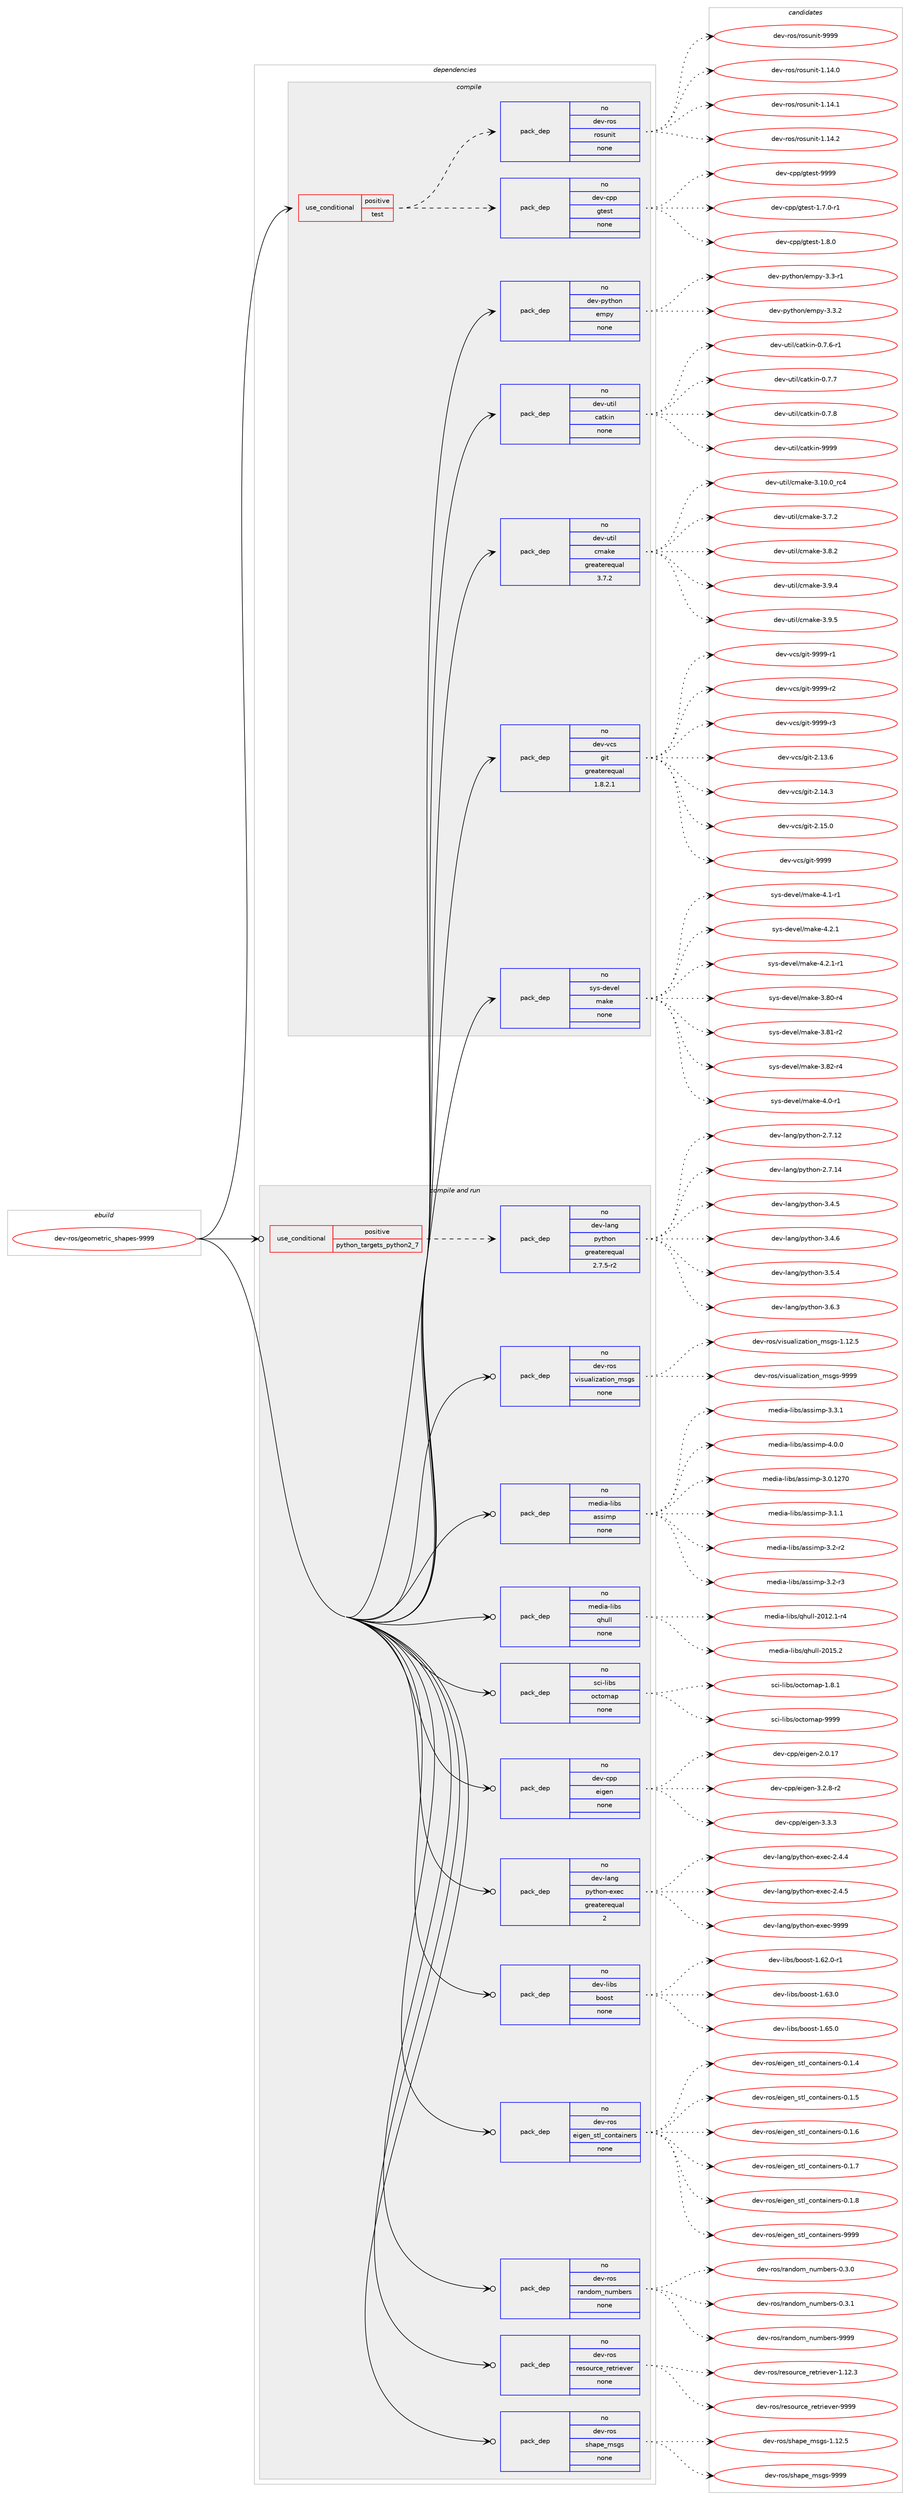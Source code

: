 digraph prolog {

# *************
# Graph options
# *************

newrank=true;
concentrate=true;
compound=true;
graph [rankdir=LR,fontname=Helvetica,fontsize=10,ranksep=1.5];#, ranksep=2.5, nodesep=0.2];
edge  [arrowhead=vee];
node  [fontname=Helvetica,fontsize=10];

# **********
# The ebuild
# **********

subgraph cluster_leftcol {
color=gray;
rank=same;
label=<<i>ebuild</i>>;
id [label="dev-ros/geometric_shapes-9999", color=red, width=4, href="../dev-ros/geometric_shapes-9999.svg"];
}

# ****************
# The dependencies
# ****************

subgraph cluster_midcol {
color=gray;
label=<<i>dependencies</i>>;
subgraph cluster_compile {
fillcolor="#eeeeee";
style=filled;
label=<<i>compile</i>>;
subgraph cond45383 {
dependency201624 [label=<<TABLE BORDER="0" CELLBORDER="1" CELLSPACING="0" CELLPADDING="4"><TR><TD ROWSPAN="3" CELLPADDING="10">use_conditional</TD></TR><TR><TD>positive</TD></TR><TR><TD>test</TD></TR></TABLE>>, shape=none, color=red];
subgraph pack152254 {
dependency201625 [label=<<TABLE BORDER="0" CELLBORDER="1" CELLSPACING="0" CELLPADDING="4" WIDTH="220"><TR><TD ROWSPAN="6" CELLPADDING="30">pack_dep</TD></TR><TR><TD WIDTH="110">no</TD></TR><TR><TD>dev-cpp</TD></TR><TR><TD>gtest</TD></TR><TR><TD>none</TD></TR><TR><TD></TD></TR></TABLE>>, shape=none, color=blue];
}
dependency201624:e -> dependency201625:w [weight=20,style="dashed",arrowhead="vee"];
subgraph pack152255 {
dependency201626 [label=<<TABLE BORDER="0" CELLBORDER="1" CELLSPACING="0" CELLPADDING="4" WIDTH="220"><TR><TD ROWSPAN="6" CELLPADDING="30">pack_dep</TD></TR><TR><TD WIDTH="110">no</TD></TR><TR><TD>dev-ros</TD></TR><TR><TD>rosunit</TD></TR><TR><TD>none</TD></TR><TR><TD></TD></TR></TABLE>>, shape=none, color=blue];
}
dependency201624:e -> dependency201626:w [weight=20,style="dashed",arrowhead="vee"];
}
id:e -> dependency201624:w [weight=20,style="solid",arrowhead="vee"];
subgraph pack152256 {
dependency201627 [label=<<TABLE BORDER="0" CELLBORDER="1" CELLSPACING="0" CELLPADDING="4" WIDTH="220"><TR><TD ROWSPAN="6" CELLPADDING="30">pack_dep</TD></TR><TR><TD WIDTH="110">no</TD></TR><TR><TD>dev-python</TD></TR><TR><TD>empy</TD></TR><TR><TD>none</TD></TR><TR><TD></TD></TR></TABLE>>, shape=none, color=blue];
}
id:e -> dependency201627:w [weight=20,style="solid",arrowhead="vee"];
subgraph pack152257 {
dependency201628 [label=<<TABLE BORDER="0" CELLBORDER="1" CELLSPACING="0" CELLPADDING="4" WIDTH="220"><TR><TD ROWSPAN="6" CELLPADDING="30">pack_dep</TD></TR><TR><TD WIDTH="110">no</TD></TR><TR><TD>dev-util</TD></TR><TR><TD>catkin</TD></TR><TR><TD>none</TD></TR><TR><TD></TD></TR></TABLE>>, shape=none, color=blue];
}
id:e -> dependency201628:w [weight=20,style="solid",arrowhead="vee"];
subgraph pack152258 {
dependency201629 [label=<<TABLE BORDER="0" CELLBORDER="1" CELLSPACING="0" CELLPADDING="4" WIDTH="220"><TR><TD ROWSPAN="6" CELLPADDING="30">pack_dep</TD></TR><TR><TD WIDTH="110">no</TD></TR><TR><TD>dev-util</TD></TR><TR><TD>cmake</TD></TR><TR><TD>greaterequal</TD></TR><TR><TD>3.7.2</TD></TR></TABLE>>, shape=none, color=blue];
}
id:e -> dependency201629:w [weight=20,style="solid",arrowhead="vee"];
subgraph pack152259 {
dependency201630 [label=<<TABLE BORDER="0" CELLBORDER="1" CELLSPACING="0" CELLPADDING="4" WIDTH="220"><TR><TD ROWSPAN="6" CELLPADDING="30">pack_dep</TD></TR><TR><TD WIDTH="110">no</TD></TR><TR><TD>dev-vcs</TD></TR><TR><TD>git</TD></TR><TR><TD>greaterequal</TD></TR><TR><TD>1.8.2.1</TD></TR></TABLE>>, shape=none, color=blue];
}
id:e -> dependency201630:w [weight=20,style="solid",arrowhead="vee"];
subgraph pack152260 {
dependency201631 [label=<<TABLE BORDER="0" CELLBORDER="1" CELLSPACING="0" CELLPADDING="4" WIDTH="220"><TR><TD ROWSPAN="6" CELLPADDING="30">pack_dep</TD></TR><TR><TD WIDTH="110">no</TD></TR><TR><TD>sys-devel</TD></TR><TR><TD>make</TD></TR><TR><TD>none</TD></TR><TR><TD></TD></TR></TABLE>>, shape=none, color=blue];
}
id:e -> dependency201631:w [weight=20,style="solid",arrowhead="vee"];
}
subgraph cluster_compileandrun {
fillcolor="#eeeeee";
style=filled;
label=<<i>compile and run</i>>;
subgraph cond45384 {
dependency201632 [label=<<TABLE BORDER="0" CELLBORDER="1" CELLSPACING="0" CELLPADDING="4"><TR><TD ROWSPAN="3" CELLPADDING="10">use_conditional</TD></TR><TR><TD>positive</TD></TR><TR><TD>python_targets_python2_7</TD></TR></TABLE>>, shape=none, color=red];
subgraph pack152261 {
dependency201633 [label=<<TABLE BORDER="0" CELLBORDER="1" CELLSPACING="0" CELLPADDING="4" WIDTH="220"><TR><TD ROWSPAN="6" CELLPADDING="30">pack_dep</TD></TR><TR><TD WIDTH="110">no</TD></TR><TR><TD>dev-lang</TD></TR><TR><TD>python</TD></TR><TR><TD>greaterequal</TD></TR><TR><TD>2.7.5-r2</TD></TR></TABLE>>, shape=none, color=blue];
}
dependency201632:e -> dependency201633:w [weight=20,style="dashed",arrowhead="vee"];
}
id:e -> dependency201632:w [weight=20,style="solid",arrowhead="odotvee"];
subgraph pack152262 {
dependency201634 [label=<<TABLE BORDER="0" CELLBORDER="1" CELLSPACING="0" CELLPADDING="4" WIDTH="220"><TR><TD ROWSPAN="6" CELLPADDING="30">pack_dep</TD></TR><TR><TD WIDTH="110">no</TD></TR><TR><TD>dev-cpp</TD></TR><TR><TD>eigen</TD></TR><TR><TD>none</TD></TR><TR><TD></TD></TR></TABLE>>, shape=none, color=blue];
}
id:e -> dependency201634:w [weight=20,style="solid",arrowhead="odotvee"];
subgraph pack152263 {
dependency201635 [label=<<TABLE BORDER="0" CELLBORDER="1" CELLSPACING="0" CELLPADDING="4" WIDTH="220"><TR><TD ROWSPAN="6" CELLPADDING="30">pack_dep</TD></TR><TR><TD WIDTH="110">no</TD></TR><TR><TD>dev-lang</TD></TR><TR><TD>python-exec</TD></TR><TR><TD>greaterequal</TD></TR><TR><TD>2</TD></TR></TABLE>>, shape=none, color=blue];
}
id:e -> dependency201635:w [weight=20,style="solid",arrowhead="odotvee"];
subgraph pack152264 {
dependency201636 [label=<<TABLE BORDER="0" CELLBORDER="1" CELLSPACING="0" CELLPADDING="4" WIDTH="220"><TR><TD ROWSPAN="6" CELLPADDING="30">pack_dep</TD></TR><TR><TD WIDTH="110">no</TD></TR><TR><TD>dev-libs</TD></TR><TR><TD>boost</TD></TR><TR><TD>none</TD></TR><TR><TD></TD></TR></TABLE>>, shape=none, color=blue];
}
id:e -> dependency201636:w [weight=20,style="solid",arrowhead="odotvee"];
subgraph pack152265 {
dependency201637 [label=<<TABLE BORDER="0" CELLBORDER="1" CELLSPACING="0" CELLPADDING="4" WIDTH="220"><TR><TD ROWSPAN="6" CELLPADDING="30">pack_dep</TD></TR><TR><TD WIDTH="110">no</TD></TR><TR><TD>dev-ros</TD></TR><TR><TD>eigen_stl_containers</TD></TR><TR><TD>none</TD></TR><TR><TD></TD></TR></TABLE>>, shape=none, color=blue];
}
id:e -> dependency201637:w [weight=20,style="solid",arrowhead="odotvee"];
subgraph pack152266 {
dependency201638 [label=<<TABLE BORDER="0" CELLBORDER="1" CELLSPACING="0" CELLPADDING="4" WIDTH="220"><TR><TD ROWSPAN="6" CELLPADDING="30">pack_dep</TD></TR><TR><TD WIDTH="110">no</TD></TR><TR><TD>dev-ros</TD></TR><TR><TD>random_numbers</TD></TR><TR><TD>none</TD></TR><TR><TD></TD></TR></TABLE>>, shape=none, color=blue];
}
id:e -> dependency201638:w [weight=20,style="solid",arrowhead="odotvee"];
subgraph pack152267 {
dependency201639 [label=<<TABLE BORDER="0" CELLBORDER="1" CELLSPACING="0" CELLPADDING="4" WIDTH="220"><TR><TD ROWSPAN="6" CELLPADDING="30">pack_dep</TD></TR><TR><TD WIDTH="110">no</TD></TR><TR><TD>dev-ros</TD></TR><TR><TD>resource_retriever</TD></TR><TR><TD>none</TD></TR><TR><TD></TD></TR></TABLE>>, shape=none, color=blue];
}
id:e -> dependency201639:w [weight=20,style="solid",arrowhead="odotvee"];
subgraph pack152268 {
dependency201640 [label=<<TABLE BORDER="0" CELLBORDER="1" CELLSPACING="0" CELLPADDING="4" WIDTH="220"><TR><TD ROWSPAN="6" CELLPADDING="30">pack_dep</TD></TR><TR><TD WIDTH="110">no</TD></TR><TR><TD>dev-ros</TD></TR><TR><TD>shape_msgs</TD></TR><TR><TD>none</TD></TR><TR><TD></TD></TR></TABLE>>, shape=none, color=blue];
}
id:e -> dependency201640:w [weight=20,style="solid",arrowhead="odotvee"];
subgraph pack152269 {
dependency201641 [label=<<TABLE BORDER="0" CELLBORDER="1" CELLSPACING="0" CELLPADDING="4" WIDTH="220"><TR><TD ROWSPAN="6" CELLPADDING="30">pack_dep</TD></TR><TR><TD WIDTH="110">no</TD></TR><TR><TD>dev-ros</TD></TR><TR><TD>visualization_msgs</TD></TR><TR><TD>none</TD></TR><TR><TD></TD></TR></TABLE>>, shape=none, color=blue];
}
id:e -> dependency201641:w [weight=20,style="solid",arrowhead="odotvee"];
subgraph pack152270 {
dependency201642 [label=<<TABLE BORDER="0" CELLBORDER="1" CELLSPACING="0" CELLPADDING="4" WIDTH="220"><TR><TD ROWSPAN="6" CELLPADDING="30">pack_dep</TD></TR><TR><TD WIDTH="110">no</TD></TR><TR><TD>media-libs</TD></TR><TR><TD>assimp</TD></TR><TR><TD>none</TD></TR><TR><TD></TD></TR></TABLE>>, shape=none, color=blue];
}
id:e -> dependency201642:w [weight=20,style="solid",arrowhead="odotvee"];
subgraph pack152271 {
dependency201643 [label=<<TABLE BORDER="0" CELLBORDER="1" CELLSPACING="0" CELLPADDING="4" WIDTH="220"><TR><TD ROWSPAN="6" CELLPADDING="30">pack_dep</TD></TR><TR><TD WIDTH="110">no</TD></TR><TR><TD>media-libs</TD></TR><TR><TD>qhull</TD></TR><TR><TD>none</TD></TR><TR><TD></TD></TR></TABLE>>, shape=none, color=blue];
}
id:e -> dependency201643:w [weight=20,style="solid",arrowhead="odotvee"];
subgraph pack152272 {
dependency201644 [label=<<TABLE BORDER="0" CELLBORDER="1" CELLSPACING="0" CELLPADDING="4" WIDTH="220"><TR><TD ROWSPAN="6" CELLPADDING="30">pack_dep</TD></TR><TR><TD WIDTH="110">no</TD></TR><TR><TD>sci-libs</TD></TR><TR><TD>octomap</TD></TR><TR><TD>none</TD></TR><TR><TD></TD></TR></TABLE>>, shape=none, color=blue];
}
id:e -> dependency201644:w [weight=20,style="solid",arrowhead="odotvee"];
}
subgraph cluster_run {
fillcolor="#eeeeee";
style=filled;
label=<<i>run</i>>;
}
}

# **************
# The candidates
# **************

subgraph cluster_choices {
rank=same;
color=gray;
label=<<i>candidates</i>>;

subgraph choice152254 {
color=black;
nodesep=1;
choice1001011184599112112471031161011151164549465546484511449 [label="dev-cpp/gtest-1.7.0-r1", color=red, width=4,href="../dev-cpp/gtest-1.7.0-r1.svg"];
choice100101118459911211247103116101115116454946564648 [label="dev-cpp/gtest-1.8.0", color=red, width=4,href="../dev-cpp/gtest-1.8.0.svg"];
choice1001011184599112112471031161011151164557575757 [label="dev-cpp/gtest-9999", color=red, width=4,href="../dev-cpp/gtest-9999.svg"];
dependency201625:e -> choice1001011184599112112471031161011151164549465546484511449:w [style=dotted,weight="100"];
dependency201625:e -> choice100101118459911211247103116101115116454946564648:w [style=dotted,weight="100"];
dependency201625:e -> choice1001011184599112112471031161011151164557575757:w [style=dotted,weight="100"];
}
subgraph choice152255 {
color=black;
nodesep=1;
choice100101118451141111154711411111511711010511645494649524648 [label="dev-ros/rosunit-1.14.0", color=red, width=4,href="../dev-ros/rosunit-1.14.0.svg"];
choice100101118451141111154711411111511711010511645494649524649 [label="dev-ros/rosunit-1.14.1", color=red, width=4,href="../dev-ros/rosunit-1.14.1.svg"];
choice100101118451141111154711411111511711010511645494649524650 [label="dev-ros/rosunit-1.14.2", color=red, width=4,href="../dev-ros/rosunit-1.14.2.svg"];
choice10010111845114111115471141111151171101051164557575757 [label="dev-ros/rosunit-9999", color=red, width=4,href="../dev-ros/rosunit-9999.svg"];
dependency201626:e -> choice100101118451141111154711411111511711010511645494649524648:w [style=dotted,weight="100"];
dependency201626:e -> choice100101118451141111154711411111511711010511645494649524649:w [style=dotted,weight="100"];
dependency201626:e -> choice100101118451141111154711411111511711010511645494649524650:w [style=dotted,weight="100"];
dependency201626:e -> choice10010111845114111115471141111151171101051164557575757:w [style=dotted,weight="100"];
}
subgraph choice152256 {
color=black;
nodesep=1;
choice1001011184511212111610411111047101109112121455146514511449 [label="dev-python/empy-3.3-r1", color=red, width=4,href="../dev-python/empy-3.3-r1.svg"];
choice1001011184511212111610411111047101109112121455146514650 [label="dev-python/empy-3.3.2", color=red, width=4,href="../dev-python/empy-3.3.2.svg"];
dependency201627:e -> choice1001011184511212111610411111047101109112121455146514511449:w [style=dotted,weight="100"];
dependency201627:e -> choice1001011184511212111610411111047101109112121455146514650:w [style=dotted,weight="100"];
}
subgraph choice152257 {
color=black;
nodesep=1;
choice100101118451171161051084799971161071051104548465546544511449 [label="dev-util/catkin-0.7.6-r1", color=red, width=4,href="../dev-util/catkin-0.7.6-r1.svg"];
choice10010111845117116105108479997116107105110454846554655 [label="dev-util/catkin-0.7.7", color=red, width=4,href="../dev-util/catkin-0.7.7.svg"];
choice10010111845117116105108479997116107105110454846554656 [label="dev-util/catkin-0.7.8", color=red, width=4,href="../dev-util/catkin-0.7.8.svg"];
choice100101118451171161051084799971161071051104557575757 [label="dev-util/catkin-9999", color=red, width=4,href="../dev-util/catkin-9999.svg"];
dependency201628:e -> choice100101118451171161051084799971161071051104548465546544511449:w [style=dotted,weight="100"];
dependency201628:e -> choice10010111845117116105108479997116107105110454846554655:w [style=dotted,weight="100"];
dependency201628:e -> choice10010111845117116105108479997116107105110454846554656:w [style=dotted,weight="100"];
dependency201628:e -> choice100101118451171161051084799971161071051104557575757:w [style=dotted,weight="100"];
}
subgraph choice152258 {
color=black;
nodesep=1;
choice1001011184511711610510847991099710710145514649484648951149952 [label="dev-util/cmake-3.10.0_rc4", color=red, width=4,href="../dev-util/cmake-3.10.0_rc4.svg"];
choice10010111845117116105108479910997107101455146554650 [label="dev-util/cmake-3.7.2", color=red, width=4,href="../dev-util/cmake-3.7.2.svg"];
choice10010111845117116105108479910997107101455146564650 [label="dev-util/cmake-3.8.2", color=red, width=4,href="../dev-util/cmake-3.8.2.svg"];
choice10010111845117116105108479910997107101455146574652 [label="dev-util/cmake-3.9.4", color=red, width=4,href="../dev-util/cmake-3.9.4.svg"];
choice10010111845117116105108479910997107101455146574653 [label="dev-util/cmake-3.9.5", color=red, width=4,href="../dev-util/cmake-3.9.5.svg"];
dependency201629:e -> choice1001011184511711610510847991099710710145514649484648951149952:w [style=dotted,weight="100"];
dependency201629:e -> choice10010111845117116105108479910997107101455146554650:w [style=dotted,weight="100"];
dependency201629:e -> choice10010111845117116105108479910997107101455146564650:w [style=dotted,weight="100"];
dependency201629:e -> choice10010111845117116105108479910997107101455146574652:w [style=dotted,weight="100"];
dependency201629:e -> choice10010111845117116105108479910997107101455146574653:w [style=dotted,weight="100"];
}
subgraph choice152259 {
color=black;
nodesep=1;
choice10010111845118991154710310511645504649514654 [label="dev-vcs/git-2.13.6", color=red, width=4,href="../dev-vcs/git-2.13.6.svg"];
choice10010111845118991154710310511645504649524651 [label="dev-vcs/git-2.14.3", color=red, width=4,href="../dev-vcs/git-2.14.3.svg"];
choice10010111845118991154710310511645504649534648 [label="dev-vcs/git-2.15.0", color=red, width=4,href="../dev-vcs/git-2.15.0.svg"];
choice1001011184511899115471031051164557575757 [label="dev-vcs/git-9999", color=red, width=4,href="../dev-vcs/git-9999.svg"];
choice10010111845118991154710310511645575757574511449 [label="dev-vcs/git-9999-r1", color=red, width=4,href="../dev-vcs/git-9999-r1.svg"];
choice10010111845118991154710310511645575757574511450 [label="dev-vcs/git-9999-r2", color=red, width=4,href="../dev-vcs/git-9999-r2.svg"];
choice10010111845118991154710310511645575757574511451 [label="dev-vcs/git-9999-r3", color=red, width=4,href="../dev-vcs/git-9999-r3.svg"];
dependency201630:e -> choice10010111845118991154710310511645504649514654:w [style=dotted,weight="100"];
dependency201630:e -> choice10010111845118991154710310511645504649524651:w [style=dotted,weight="100"];
dependency201630:e -> choice10010111845118991154710310511645504649534648:w [style=dotted,weight="100"];
dependency201630:e -> choice1001011184511899115471031051164557575757:w [style=dotted,weight="100"];
dependency201630:e -> choice10010111845118991154710310511645575757574511449:w [style=dotted,weight="100"];
dependency201630:e -> choice10010111845118991154710310511645575757574511450:w [style=dotted,weight="100"];
dependency201630:e -> choice10010111845118991154710310511645575757574511451:w [style=dotted,weight="100"];
}
subgraph choice152260 {
color=black;
nodesep=1;
choice11512111545100101118101108471099710710145514656484511452 [label="sys-devel/make-3.80-r4", color=red, width=4,href="../sys-devel/make-3.80-r4.svg"];
choice11512111545100101118101108471099710710145514656494511450 [label="sys-devel/make-3.81-r2", color=red, width=4,href="../sys-devel/make-3.81-r2.svg"];
choice11512111545100101118101108471099710710145514656504511452 [label="sys-devel/make-3.82-r4", color=red, width=4,href="../sys-devel/make-3.82-r4.svg"];
choice115121115451001011181011084710997107101455246484511449 [label="sys-devel/make-4.0-r1", color=red, width=4,href="../sys-devel/make-4.0-r1.svg"];
choice115121115451001011181011084710997107101455246494511449 [label="sys-devel/make-4.1-r1", color=red, width=4,href="../sys-devel/make-4.1-r1.svg"];
choice115121115451001011181011084710997107101455246504649 [label="sys-devel/make-4.2.1", color=red, width=4,href="../sys-devel/make-4.2.1.svg"];
choice1151211154510010111810110847109971071014552465046494511449 [label="sys-devel/make-4.2.1-r1", color=red, width=4,href="../sys-devel/make-4.2.1-r1.svg"];
dependency201631:e -> choice11512111545100101118101108471099710710145514656484511452:w [style=dotted,weight="100"];
dependency201631:e -> choice11512111545100101118101108471099710710145514656494511450:w [style=dotted,weight="100"];
dependency201631:e -> choice11512111545100101118101108471099710710145514656504511452:w [style=dotted,weight="100"];
dependency201631:e -> choice115121115451001011181011084710997107101455246484511449:w [style=dotted,weight="100"];
dependency201631:e -> choice115121115451001011181011084710997107101455246494511449:w [style=dotted,weight="100"];
dependency201631:e -> choice115121115451001011181011084710997107101455246504649:w [style=dotted,weight="100"];
dependency201631:e -> choice1151211154510010111810110847109971071014552465046494511449:w [style=dotted,weight="100"];
}
subgraph choice152261 {
color=black;
nodesep=1;
choice10010111845108971101034711212111610411111045504655464950 [label="dev-lang/python-2.7.12", color=red, width=4,href="../dev-lang/python-2.7.12.svg"];
choice10010111845108971101034711212111610411111045504655464952 [label="dev-lang/python-2.7.14", color=red, width=4,href="../dev-lang/python-2.7.14.svg"];
choice100101118451089711010347112121116104111110455146524653 [label="dev-lang/python-3.4.5", color=red, width=4,href="../dev-lang/python-3.4.5.svg"];
choice100101118451089711010347112121116104111110455146524654 [label="dev-lang/python-3.4.6", color=red, width=4,href="../dev-lang/python-3.4.6.svg"];
choice100101118451089711010347112121116104111110455146534652 [label="dev-lang/python-3.5.4", color=red, width=4,href="../dev-lang/python-3.5.4.svg"];
choice100101118451089711010347112121116104111110455146544651 [label="dev-lang/python-3.6.3", color=red, width=4,href="../dev-lang/python-3.6.3.svg"];
dependency201633:e -> choice10010111845108971101034711212111610411111045504655464950:w [style=dotted,weight="100"];
dependency201633:e -> choice10010111845108971101034711212111610411111045504655464952:w [style=dotted,weight="100"];
dependency201633:e -> choice100101118451089711010347112121116104111110455146524653:w [style=dotted,weight="100"];
dependency201633:e -> choice100101118451089711010347112121116104111110455146524654:w [style=dotted,weight="100"];
dependency201633:e -> choice100101118451089711010347112121116104111110455146534652:w [style=dotted,weight="100"];
dependency201633:e -> choice100101118451089711010347112121116104111110455146544651:w [style=dotted,weight="100"];
}
subgraph choice152262 {
color=black;
nodesep=1;
choice10010111845991121124710110510310111045504648464955 [label="dev-cpp/eigen-2.0.17", color=red, width=4,href="../dev-cpp/eigen-2.0.17.svg"];
choice1001011184599112112471011051031011104551465046564511450 [label="dev-cpp/eigen-3.2.8-r2", color=red, width=4,href="../dev-cpp/eigen-3.2.8-r2.svg"];
choice100101118459911211247101105103101110455146514651 [label="dev-cpp/eigen-3.3.3", color=red, width=4,href="../dev-cpp/eigen-3.3.3.svg"];
dependency201634:e -> choice10010111845991121124710110510310111045504648464955:w [style=dotted,weight="100"];
dependency201634:e -> choice1001011184599112112471011051031011104551465046564511450:w [style=dotted,weight="100"];
dependency201634:e -> choice100101118459911211247101105103101110455146514651:w [style=dotted,weight="100"];
}
subgraph choice152263 {
color=black;
nodesep=1;
choice1001011184510897110103471121211161041111104510112010199455046524652 [label="dev-lang/python-exec-2.4.4", color=red, width=4,href="../dev-lang/python-exec-2.4.4.svg"];
choice1001011184510897110103471121211161041111104510112010199455046524653 [label="dev-lang/python-exec-2.4.5", color=red, width=4,href="../dev-lang/python-exec-2.4.5.svg"];
choice10010111845108971101034711212111610411111045101120101994557575757 [label="dev-lang/python-exec-9999", color=red, width=4,href="../dev-lang/python-exec-9999.svg"];
dependency201635:e -> choice1001011184510897110103471121211161041111104510112010199455046524652:w [style=dotted,weight="100"];
dependency201635:e -> choice1001011184510897110103471121211161041111104510112010199455046524653:w [style=dotted,weight="100"];
dependency201635:e -> choice10010111845108971101034711212111610411111045101120101994557575757:w [style=dotted,weight="100"];
}
subgraph choice152264 {
color=black;
nodesep=1;
choice10010111845108105981154798111111115116454946545046484511449 [label="dev-libs/boost-1.62.0-r1", color=red, width=4,href="../dev-libs/boost-1.62.0-r1.svg"];
choice1001011184510810598115479811111111511645494654514648 [label="dev-libs/boost-1.63.0", color=red, width=4,href="../dev-libs/boost-1.63.0.svg"];
choice1001011184510810598115479811111111511645494654534648 [label="dev-libs/boost-1.65.0", color=red, width=4,href="../dev-libs/boost-1.65.0.svg"];
dependency201636:e -> choice10010111845108105981154798111111115116454946545046484511449:w [style=dotted,weight="100"];
dependency201636:e -> choice1001011184510810598115479811111111511645494654514648:w [style=dotted,weight="100"];
dependency201636:e -> choice1001011184510810598115479811111111511645494654534648:w [style=dotted,weight="100"];
}
subgraph choice152265 {
color=black;
nodesep=1;
choice100101118451141111154710110510310111095115116108959911111011697105110101114115454846494652 [label="dev-ros/eigen_stl_containers-0.1.4", color=red, width=4,href="../dev-ros/eigen_stl_containers-0.1.4.svg"];
choice100101118451141111154710110510310111095115116108959911111011697105110101114115454846494653 [label="dev-ros/eigen_stl_containers-0.1.5", color=red, width=4,href="../dev-ros/eigen_stl_containers-0.1.5.svg"];
choice100101118451141111154710110510310111095115116108959911111011697105110101114115454846494654 [label="dev-ros/eigen_stl_containers-0.1.6", color=red, width=4,href="../dev-ros/eigen_stl_containers-0.1.6.svg"];
choice100101118451141111154710110510310111095115116108959911111011697105110101114115454846494655 [label="dev-ros/eigen_stl_containers-0.1.7", color=red, width=4,href="../dev-ros/eigen_stl_containers-0.1.7.svg"];
choice100101118451141111154710110510310111095115116108959911111011697105110101114115454846494656 [label="dev-ros/eigen_stl_containers-0.1.8", color=red, width=4,href="../dev-ros/eigen_stl_containers-0.1.8.svg"];
choice1001011184511411111547101105103101110951151161089599111110116971051101011141154557575757 [label="dev-ros/eigen_stl_containers-9999", color=red, width=4,href="../dev-ros/eigen_stl_containers-9999.svg"];
dependency201637:e -> choice100101118451141111154710110510310111095115116108959911111011697105110101114115454846494652:w [style=dotted,weight="100"];
dependency201637:e -> choice100101118451141111154710110510310111095115116108959911111011697105110101114115454846494653:w [style=dotted,weight="100"];
dependency201637:e -> choice100101118451141111154710110510310111095115116108959911111011697105110101114115454846494654:w [style=dotted,weight="100"];
dependency201637:e -> choice100101118451141111154710110510310111095115116108959911111011697105110101114115454846494655:w [style=dotted,weight="100"];
dependency201637:e -> choice100101118451141111154710110510310111095115116108959911111011697105110101114115454846494656:w [style=dotted,weight="100"];
dependency201637:e -> choice1001011184511411111547101105103101110951151161089599111110116971051101011141154557575757:w [style=dotted,weight="100"];
}
subgraph choice152266 {
color=black;
nodesep=1;
choice1001011184511411111547114971101001111099511011710998101114115454846514648 [label="dev-ros/random_numbers-0.3.0", color=red, width=4,href="../dev-ros/random_numbers-0.3.0.svg"];
choice1001011184511411111547114971101001111099511011710998101114115454846514649 [label="dev-ros/random_numbers-0.3.1", color=red, width=4,href="../dev-ros/random_numbers-0.3.1.svg"];
choice10010111845114111115471149711010011110995110117109981011141154557575757 [label="dev-ros/random_numbers-9999", color=red, width=4,href="../dev-ros/random_numbers-9999.svg"];
dependency201638:e -> choice1001011184511411111547114971101001111099511011710998101114115454846514648:w [style=dotted,weight="100"];
dependency201638:e -> choice1001011184511411111547114971101001111099511011710998101114115454846514649:w [style=dotted,weight="100"];
dependency201638:e -> choice10010111845114111115471149711010011110995110117109981011141154557575757:w [style=dotted,weight="100"];
}
subgraph choice152267 {
color=black;
nodesep=1;
choice1001011184511411111547114101115111117114991019511410111611410510111810111445494649504651 [label="dev-ros/resource_retriever-1.12.3", color=red, width=4,href="../dev-ros/resource_retriever-1.12.3.svg"];
choice100101118451141111154711410111511111711499101951141011161141051011181011144557575757 [label="dev-ros/resource_retriever-9999", color=red, width=4,href="../dev-ros/resource_retriever-9999.svg"];
dependency201639:e -> choice1001011184511411111547114101115111117114991019511410111611410510111810111445494649504651:w [style=dotted,weight="100"];
dependency201639:e -> choice100101118451141111154711410111511111711499101951141011161141051011181011144557575757:w [style=dotted,weight="100"];
}
subgraph choice152268 {
color=black;
nodesep=1;
choice1001011184511411111547115104971121019510911510311545494649504653 [label="dev-ros/shape_msgs-1.12.5", color=red, width=4,href="../dev-ros/shape_msgs-1.12.5.svg"];
choice100101118451141111154711510497112101951091151031154557575757 [label="dev-ros/shape_msgs-9999", color=red, width=4,href="../dev-ros/shape_msgs-9999.svg"];
dependency201640:e -> choice1001011184511411111547115104971121019510911510311545494649504653:w [style=dotted,weight="100"];
dependency201640:e -> choice100101118451141111154711510497112101951091151031154557575757:w [style=dotted,weight="100"];
}
subgraph choice152269 {
color=black;
nodesep=1;
choice100101118451141111154711810511511797108105122971161051111109510911510311545494649504653 [label="dev-ros/visualization_msgs-1.12.5", color=red, width=4,href="../dev-ros/visualization_msgs-1.12.5.svg"];
choice10010111845114111115471181051151179710810512297116105111110951091151031154557575757 [label="dev-ros/visualization_msgs-9999", color=red, width=4,href="../dev-ros/visualization_msgs-9999.svg"];
dependency201641:e -> choice100101118451141111154711810511511797108105122971161051111109510911510311545494649504653:w [style=dotted,weight="100"];
dependency201641:e -> choice10010111845114111115471181051151179710810512297116105111110951091151031154557575757:w [style=dotted,weight="100"];
}
subgraph choice152270 {
color=black;
nodesep=1;
choice1091011001059745108105981154797115115105109112455146484649505548 [label="media-libs/assimp-3.0.1270", color=red, width=4,href="../media-libs/assimp-3.0.1270.svg"];
choice1091011001059745108105981154797115115105109112455146494649 [label="media-libs/assimp-3.1.1", color=red, width=4,href="../media-libs/assimp-3.1.1.svg"];
choice1091011001059745108105981154797115115105109112455146504511450 [label="media-libs/assimp-3.2-r2", color=red, width=4,href="../media-libs/assimp-3.2-r2.svg"];
choice1091011001059745108105981154797115115105109112455146504511451 [label="media-libs/assimp-3.2-r3", color=red, width=4,href="../media-libs/assimp-3.2-r3.svg"];
choice1091011001059745108105981154797115115105109112455146514649 [label="media-libs/assimp-3.3.1", color=red, width=4,href="../media-libs/assimp-3.3.1.svg"];
choice1091011001059745108105981154797115115105109112455246484648 [label="media-libs/assimp-4.0.0", color=red, width=4,href="../media-libs/assimp-4.0.0.svg"];
dependency201642:e -> choice1091011001059745108105981154797115115105109112455146484649505548:w [style=dotted,weight="100"];
dependency201642:e -> choice1091011001059745108105981154797115115105109112455146494649:w [style=dotted,weight="100"];
dependency201642:e -> choice1091011001059745108105981154797115115105109112455146504511450:w [style=dotted,weight="100"];
dependency201642:e -> choice1091011001059745108105981154797115115105109112455146504511451:w [style=dotted,weight="100"];
dependency201642:e -> choice1091011001059745108105981154797115115105109112455146514649:w [style=dotted,weight="100"];
dependency201642:e -> choice1091011001059745108105981154797115115105109112455246484648:w [style=dotted,weight="100"];
}
subgraph choice152271 {
color=black;
nodesep=1;
choice10910110010597451081059811547113104117108108455048495046494511452 [label="media-libs/qhull-2012.1-r4", color=red, width=4,href="../media-libs/qhull-2012.1-r4.svg"];
choice1091011001059745108105981154711310411710810845504849534650 [label="media-libs/qhull-2015.2", color=red, width=4,href="../media-libs/qhull-2015.2.svg"];
dependency201643:e -> choice10910110010597451081059811547113104117108108455048495046494511452:w [style=dotted,weight="100"];
dependency201643:e -> choice1091011001059745108105981154711310411710810845504849534650:w [style=dotted,weight="100"];
}
subgraph choice152272 {
color=black;
nodesep=1;
choice115991054510810598115471119911611110997112454946564649 [label="sci-libs/octomap-1.8.1", color=red, width=4,href="../sci-libs/octomap-1.8.1.svg"];
choice1159910545108105981154711199116111109971124557575757 [label="sci-libs/octomap-9999", color=red, width=4,href="../sci-libs/octomap-9999.svg"];
dependency201644:e -> choice115991054510810598115471119911611110997112454946564649:w [style=dotted,weight="100"];
dependency201644:e -> choice1159910545108105981154711199116111109971124557575757:w [style=dotted,weight="100"];
}
}

}

